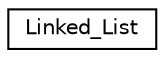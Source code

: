 digraph "Graphical Class Hierarchy"
{
 // LATEX_PDF_SIZE
  edge [fontname="Helvetica",fontsize="10",labelfontname="Helvetica",labelfontsize="10"];
  node [fontname="Helvetica",fontsize="10",shape=record];
  rankdir="LR";
  Node0 [label="Linked_List",height=0.2,width=0.4,color="black", fillcolor="white", style="filled",URL="$classLinked__List.html",tooltip=" "];
}
